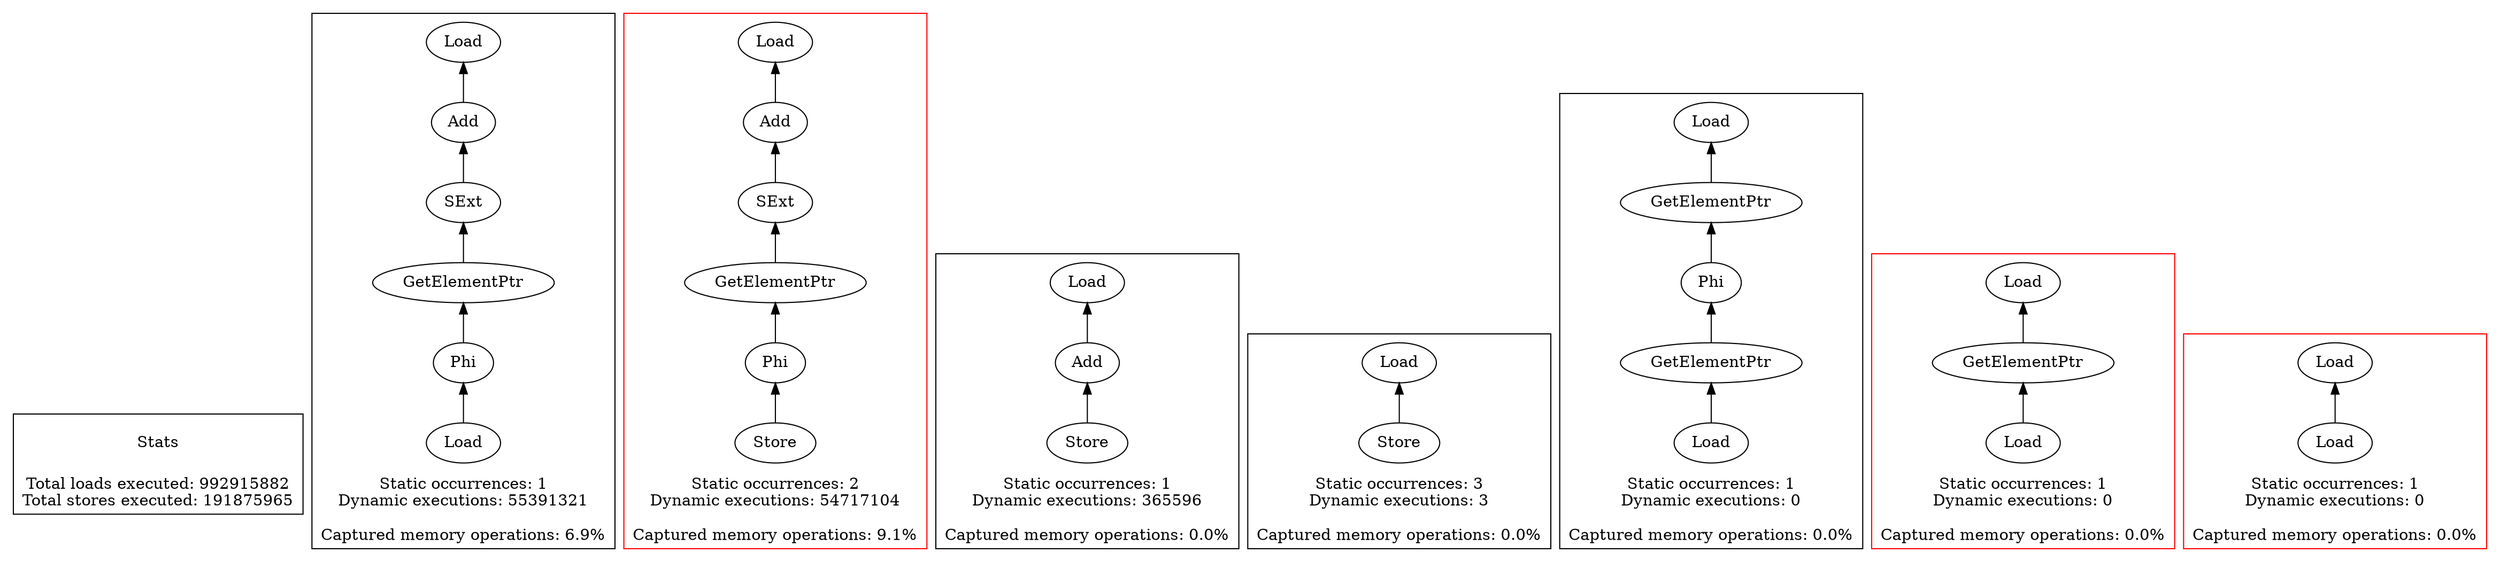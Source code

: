 strict digraph {
rankdir=BT
subgraph {
Stats [shape=plaintext]
cluster=true
label="Total loads executed: 992915882\nTotal stores executed: 191875965"
}
subgraph {
{
rank=min
comment=<Ids: 156>
"0_156" [label="Load"]
}
"0_146" [label="Phi"]
"0_156" -> "0_146"
"0_140" [label="GetElementPtr"]
"0_146" -> "0_140"
"0_138" [label="Add"]
"0_137" [label="Load"]
"0_138" -> "0_137"
"0_139" [label="SExt"]
"0_139" -> "0_138"
"0_140" -> "0_139"
cluster=true
label="Static occurrences: 1\nDynamic executions: 55391321\n\nCaptured memory operations: 6.9%"
}
subgraph {
{
rank=min
comment=<Ids: 160, 164>
"1_160" [label="Store"]
}
"1_146" [label="Phi"]
"1_160" -> "1_146"
"1_140" [label="GetElementPtr"]
"1_146" -> "1_140"
"1_138" [label="Add"]
"1_137" [label="Load"]
"1_138" -> "1_137"
"1_139" [label="SExt"]
"1_139" -> "1_138"
"1_140" -> "1_139"
cluster=true
label="Static occurrences: 2\nDynamic executions: 54717104\n\nCaptured memory operations: 9.1%"
color=red
}
subgraph {
{
rank=min
comment=<Ids: 122>
"2_122" [label="Store"]
}
"2_121" [label="Add"]
"2_122" -> "2_121"
"2_120" [label="Load"]
"2_121" -> "2_120"
cluster=true
label="Static occurrences: 1\nDynamic executions: 365596\n\nCaptured memory operations: 0.0%"
}
subgraph {
{
rank=min
comment=<Ids: 1, 75, 76>
"3_1" [label="Store"]
}
"3_0" [label="Load"]
"3_1" -> "3_0"
cluster=true
label="Static occurrences: 3\nDynamic executions: 3\n\nCaptured memory operations: 0.0%"
}
subgraph {
"4_15" [label="GetElementPtr"]
"4_11" [label="Load"]
"4_15" -> "4_11"
"4_26" [label="GetElementPtr"]
"4_20" [label="Phi"]
"4_26" -> "4_20"
{
rank=min
comment=<Ids: 27>
"4_27" [label="Load"]
}
"4_27" -> "4_26"
"4_20" -> "4_15"
cluster=true
label="Static occurrences: 1\nDynamic executions: 0\n\nCaptured memory operations: 0.0%"
}
subgraph {
{
rank=min
comment=<Ids: 16>
"5_16" [label="Load"]
}
"5_15" [label="GetElementPtr"]
"5_16" -> "5_15"
"5_11" [label="Load"]
"5_15" -> "5_11"
cluster=true
label="Static occurrences: 1\nDynamic executions: 0\n\nCaptured memory operations: 0.0%"
color=red
}
subgraph {
{
rank=min
comment=<Ids: 12>
"6_12" [label="Load"]
}
"6_11" [label="Load"]
"6_12" -> "6_11"
cluster=true
label="Static occurrences: 1\nDynamic executions: 0\n\nCaptured memory operations: 0.0%"
color=red
}
}
